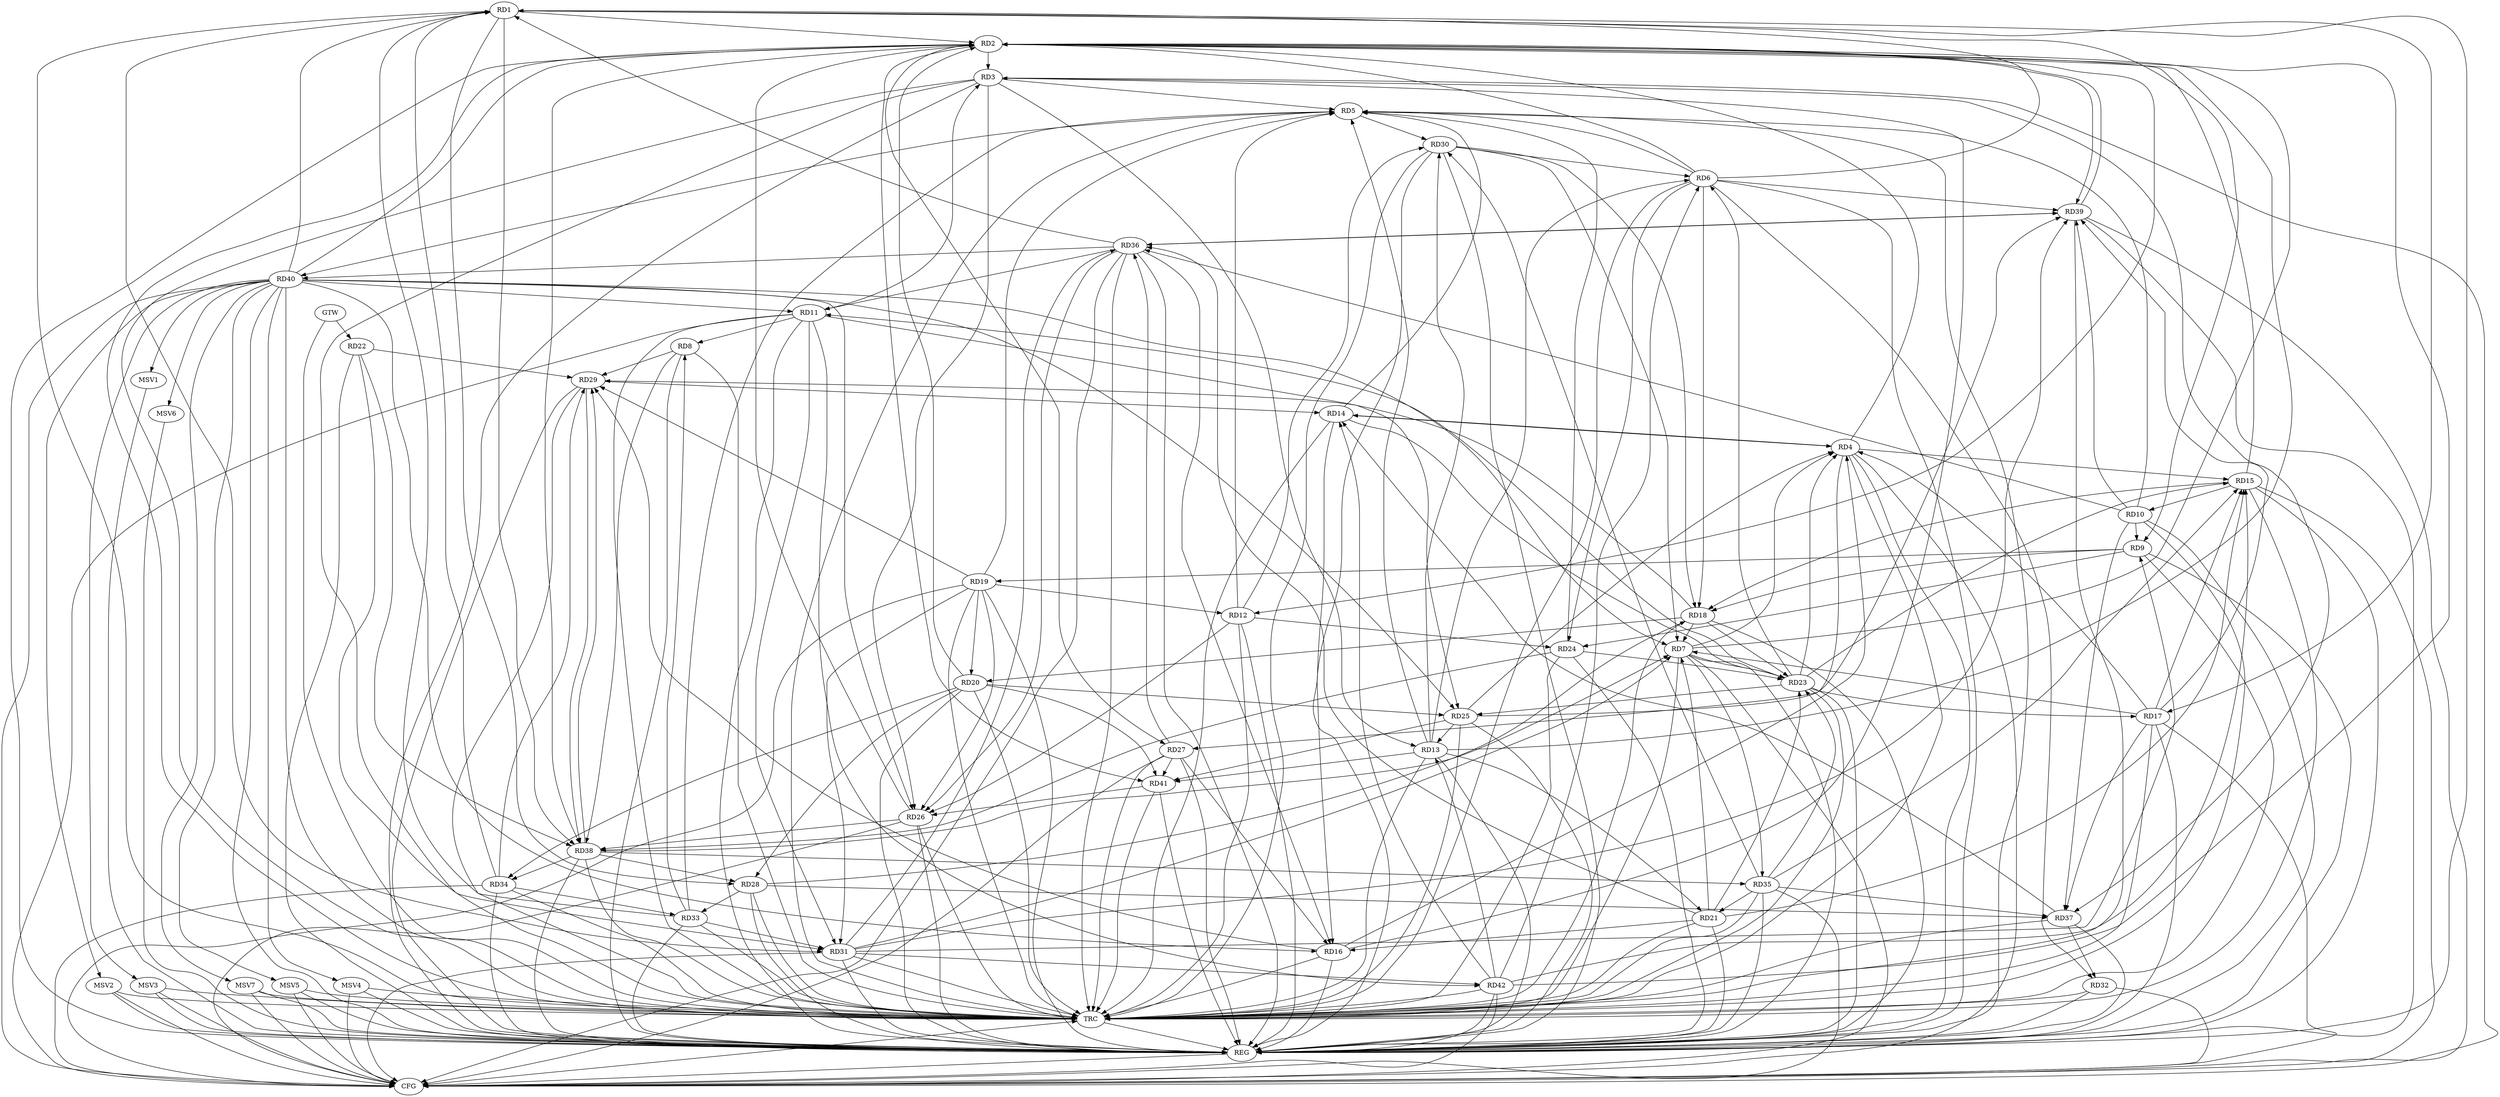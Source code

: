 strict digraph G {
  RD1 [ label="RD1" ];
  RD2 [ label="RD2" ];
  RD3 [ label="RD3" ];
  RD4 [ label="RD4" ];
  RD5 [ label="RD5" ];
  RD6 [ label="RD6" ];
  RD7 [ label="RD7" ];
  RD8 [ label="RD8" ];
  RD9 [ label="RD9" ];
  RD10 [ label="RD10" ];
  RD11 [ label="RD11" ];
  RD12 [ label="RD12" ];
  RD13 [ label="RD13" ];
  RD14 [ label="RD14" ];
  RD15 [ label="RD15" ];
  RD16 [ label="RD16" ];
  RD17 [ label="RD17" ];
  RD18 [ label="RD18" ];
  RD19 [ label="RD19" ];
  RD20 [ label="RD20" ];
  RD21 [ label="RD21" ];
  RD22 [ label="RD22" ];
  RD23 [ label="RD23" ];
  RD24 [ label="RD24" ];
  RD25 [ label="RD25" ];
  RD26 [ label="RD26" ];
  RD27 [ label="RD27" ];
  RD28 [ label="RD28" ];
  RD29 [ label="RD29" ];
  RD30 [ label="RD30" ];
  RD31 [ label="RD31" ];
  RD32 [ label="RD32" ];
  RD33 [ label="RD33" ];
  RD34 [ label="RD34" ];
  RD35 [ label="RD35" ];
  RD36 [ label="RD36" ];
  RD37 [ label="RD37" ];
  RD38 [ label="RD38" ];
  RD39 [ label="RD39" ];
  RD40 [ label="RD40" ];
  RD41 [ label="RD41" ];
  RD42 [ label="RD42" ];
  GTW [ label="GTW" ];
  REG [ label="REG" ];
  CFG [ label="CFG" ];
  TRC [ label="TRC" ];
  MSV1 [ label="MSV1" ];
  MSV2 [ label="MSV2" ];
  MSV3 [ label="MSV3" ];
  MSV4 [ label="MSV4" ];
  MSV5 [ label="MSV5" ];
  MSV6 [ label="MSV6" ];
  MSV7 [ label="MSV7" ];
  RD1 -> RD2;
  RD6 -> RD1;
  RD1 -> RD9;
  RD1 -> RD17;
  RD1 -> RD28;
  RD1 -> RD31;
  RD33 -> RD1;
  RD34 -> RD1;
  RD36 -> RD1;
  RD1 -> RD38;
  RD40 -> RD1;
  RD2 -> RD3;
  RD4 -> RD2;
  RD6 -> RD2;
  RD7 -> RD2;
  RD2 -> RD12;
  RD13 -> RD2;
  RD15 -> RD2;
  RD20 -> RD2;
  RD26 -> RD2;
  RD2 -> RD27;
  RD2 -> RD38;
  RD2 -> RD39;
  RD39 -> RD2;
  RD40 -> RD2;
  RD2 -> RD41;
  RD42 -> RD2;
  RD3 -> RD5;
  RD11 -> RD3;
  RD3 -> RD13;
  RD16 -> RD3;
  RD3 -> RD26;
  RD3 -> RD31;
  RD3 -> RD37;
  RD7 -> RD4;
  RD4 -> RD14;
  RD14 -> RD4;
  RD4 -> RD15;
  RD16 -> RD4;
  RD17 -> RD4;
  RD23 -> RD4;
  RD25 -> RD4;
  RD4 -> RD27;
  RD6 -> RD5;
  RD10 -> RD5;
  RD12 -> RD5;
  RD13 -> RD5;
  RD14 -> RD5;
  RD19 -> RD5;
  RD24 -> RD5;
  RD5 -> RD30;
  RD33 -> RD5;
  RD5 -> RD40;
  RD13 -> RD6;
  RD6 -> RD18;
  RD23 -> RD6;
  RD6 -> RD24;
  RD30 -> RD6;
  RD6 -> RD32;
  RD6 -> RD39;
  RD42 -> RD6;
  RD17 -> RD7;
  RD18 -> RD7;
  RD21 -> RD7;
  RD7 -> RD23;
  RD30 -> RD7;
  RD31 -> RD7;
  RD7 -> RD35;
  RD38 -> RD7;
  RD40 -> RD7;
  RD11 -> RD8;
  RD8 -> RD29;
  RD33 -> RD8;
  RD8 -> RD38;
  RD10 -> RD9;
  RD9 -> RD18;
  RD9 -> RD19;
  RD9 -> RD24;
  RD31 -> RD9;
  RD15 -> RD10;
  RD10 -> RD36;
  RD10 -> RD37;
  RD10 -> RD39;
  RD23 -> RD11;
  RD11 -> RD25;
  RD11 -> RD31;
  RD36 -> RD11;
  RD40 -> RD11;
  RD11 -> RD42;
  RD19 -> RD12;
  RD12 -> RD24;
  RD12 -> RD26;
  RD12 -> RD30;
  RD13 -> RD21;
  RD25 -> RD13;
  RD13 -> RD30;
  RD13 -> RD41;
  RD42 -> RD13;
  RD14 -> RD23;
  RD29 -> RD14;
  RD37 -> RD14;
  RD42 -> RD14;
  RD17 -> RD15;
  RD15 -> RD18;
  RD21 -> RD15;
  RD23 -> RD15;
  RD35 -> RD15;
  RD42 -> RD15;
  RD21 -> RD16;
  RD27 -> RD16;
  RD16 -> RD29;
  RD30 -> RD16;
  RD36 -> RD16;
  RD40 -> RD16;
  RD23 -> RD17;
  RD17 -> RD37;
  RD17 -> RD39;
  RD18 -> RD20;
  RD18 -> RD23;
  RD28 -> RD18;
  RD18 -> RD29;
  RD30 -> RD18;
  RD19 -> RD20;
  RD19 -> RD26;
  RD19 -> RD29;
  RD19 -> RD31;
  RD20 -> RD25;
  RD20 -> RD28;
  RD20 -> RD34;
  RD20 -> RD41;
  RD21 -> RD23;
  RD35 -> RD21;
  RD21 -> RD36;
  RD22 -> RD29;
  RD22 -> RD38;
  RD24 -> RD23;
  RD23 -> RD25;
  RD35 -> RD23;
  RD24 -> RD38;
  RD25 -> RD39;
  RD40 -> RD25;
  RD25 -> RD41;
  RD36 -> RD26;
  RD26 -> RD38;
  RD40 -> RD26;
  RD41 -> RD26;
  RD27 -> RD36;
  RD27 -> RD41;
  RD28 -> RD33;
  RD28 -> RD37;
  RD38 -> RD28;
  RD34 -> RD29;
  RD29 -> RD38;
  RD38 -> RD29;
  RD35 -> RD30;
  RD33 -> RD31;
  RD31 -> RD36;
  RD31 -> RD39;
  RD31 -> RD42;
  RD37 -> RD32;
  RD34 -> RD33;
  RD38 -> RD34;
  RD35 -> RD37;
  RD38 -> RD35;
  RD36 -> RD39;
  RD39 -> RD36;
  RD36 -> RD40;
  GTW -> RD22;
  RD1 -> REG;
  RD2 -> REG;
  RD3 -> REG;
  RD4 -> REG;
  RD5 -> REG;
  RD6 -> REG;
  RD7 -> REG;
  RD8 -> REG;
  RD9 -> REG;
  RD10 -> REG;
  RD11 -> REG;
  RD12 -> REG;
  RD13 -> REG;
  RD14 -> REG;
  RD15 -> REG;
  RD16 -> REG;
  RD17 -> REG;
  RD18 -> REG;
  RD19 -> REG;
  RD20 -> REG;
  RD21 -> REG;
  RD22 -> REG;
  RD23 -> REG;
  RD24 -> REG;
  RD25 -> REG;
  RD26 -> REG;
  RD27 -> REG;
  RD28 -> REG;
  RD29 -> REG;
  RD30 -> REG;
  RD31 -> REG;
  RD32 -> REG;
  RD33 -> REG;
  RD34 -> REG;
  RD35 -> REG;
  RD36 -> REG;
  RD37 -> REG;
  RD38 -> REG;
  RD39 -> REG;
  RD40 -> REG;
  RD41 -> REG;
  RD42 -> REG;
  RD4 -> CFG;
  RD7 -> CFG;
  RD3 -> CFG;
  RD27 -> CFG;
  RD17 -> CFG;
  RD35 -> CFG;
  RD31 -> CFG;
  RD34 -> CFG;
  RD36 -> CFG;
  RD42 -> CFG;
  RD15 -> CFG;
  RD19 -> CFG;
  RD39 -> CFG;
  RD26 -> CFG;
  RD40 -> CFG;
  RD32 -> CFG;
  RD11 -> CFG;
  REG -> CFG;
  RD1 -> TRC;
  RD2 -> TRC;
  RD3 -> TRC;
  RD4 -> TRC;
  RD5 -> TRC;
  RD6 -> TRC;
  RD7 -> TRC;
  RD8 -> TRC;
  RD9 -> TRC;
  RD10 -> TRC;
  RD11 -> TRC;
  RD12 -> TRC;
  RD13 -> TRC;
  RD14 -> TRC;
  RD15 -> TRC;
  RD16 -> TRC;
  RD17 -> TRC;
  RD18 -> TRC;
  RD19 -> TRC;
  RD20 -> TRC;
  RD21 -> TRC;
  RD22 -> TRC;
  RD23 -> TRC;
  RD24 -> TRC;
  RD25 -> TRC;
  RD26 -> TRC;
  RD27 -> TRC;
  RD28 -> TRC;
  RD29 -> TRC;
  RD30 -> TRC;
  RD31 -> TRC;
  RD32 -> TRC;
  RD33 -> TRC;
  RD34 -> TRC;
  RD35 -> TRC;
  RD36 -> TRC;
  RD37 -> TRC;
  RD38 -> TRC;
  RD39 -> TRC;
  RD40 -> TRC;
  RD41 -> TRC;
  RD42 -> TRC;
  GTW -> TRC;
  CFG -> TRC;
  TRC -> REG;
  RD40 -> MSV1;
  RD40 -> MSV2;
  RD40 -> MSV3;
  RD40 -> MSV4;
  RD40 -> MSV5;
  RD40 -> MSV6;
  MSV1 -> REG;
  MSV2 -> REG;
  MSV2 -> TRC;
  MSV2 -> CFG;
  MSV3 -> REG;
  MSV3 -> TRC;
  MSV3 -> CFG;
  MSV4 -> REG;
  MSV4 -> TRC;
  MSV4 -> CFG;
  MSV5 -> REG;
  MSV5 -> TRC;
  MSV5 -> CFG;
  MSV6 -> REG;
  RD40 -> MSV7;
  MSV7 -> REG;
  MSV7 -> TRC;
  MSV7 -> CFG;
}
